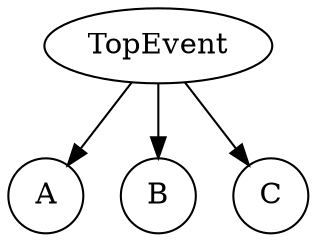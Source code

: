 digraph ABC {
TopEvent -> A;
TopEvent -> B;
TopEvent -> C;
TopEvent [shape=ellipse]
A [shape=circle]
B [shape=circle]
C [shape=circle]
}